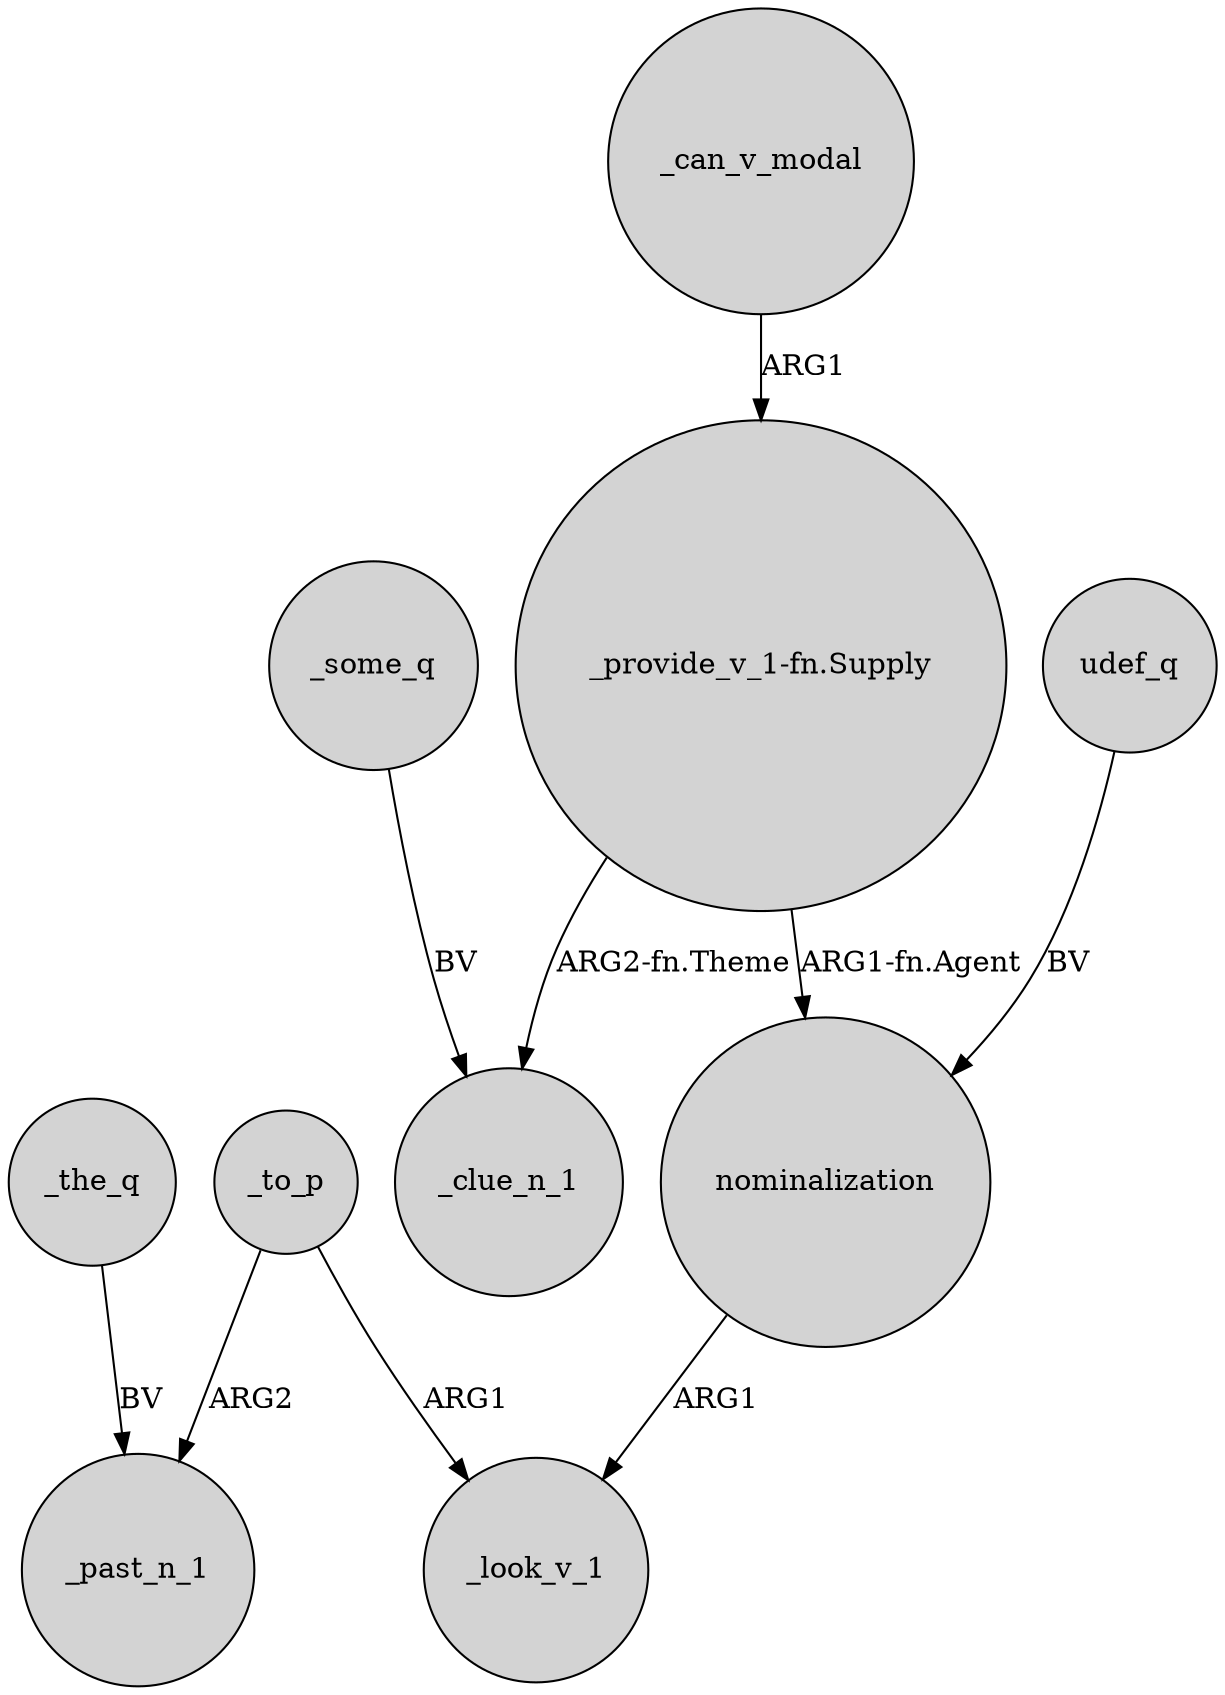 digraph {
	node [shape=circle style=filled]
	_the_q -> _past_n_1 [label=BV]
	nominalization -> _look_v_1 [label=ARG1]
	_to_p -> _look_v_1 [label=ARG1]
	_to_p -> _past_n_1 [label=ARG2]
	"_provide_v_1-fn.Supply" -> nominalization [label="ARG1-fn.Agent"]
	udef_q -> nominalization [label=BV]
	_can_v_modal -> "_provide_v_1-fn.Supply" [label=ARG1]
	_some_q -> _clue_n_1 [label=BV]
	"_provide_v_1-fn.Supply" -> _clue_n_1 [label="ARG2-fn.Theme"]
}
